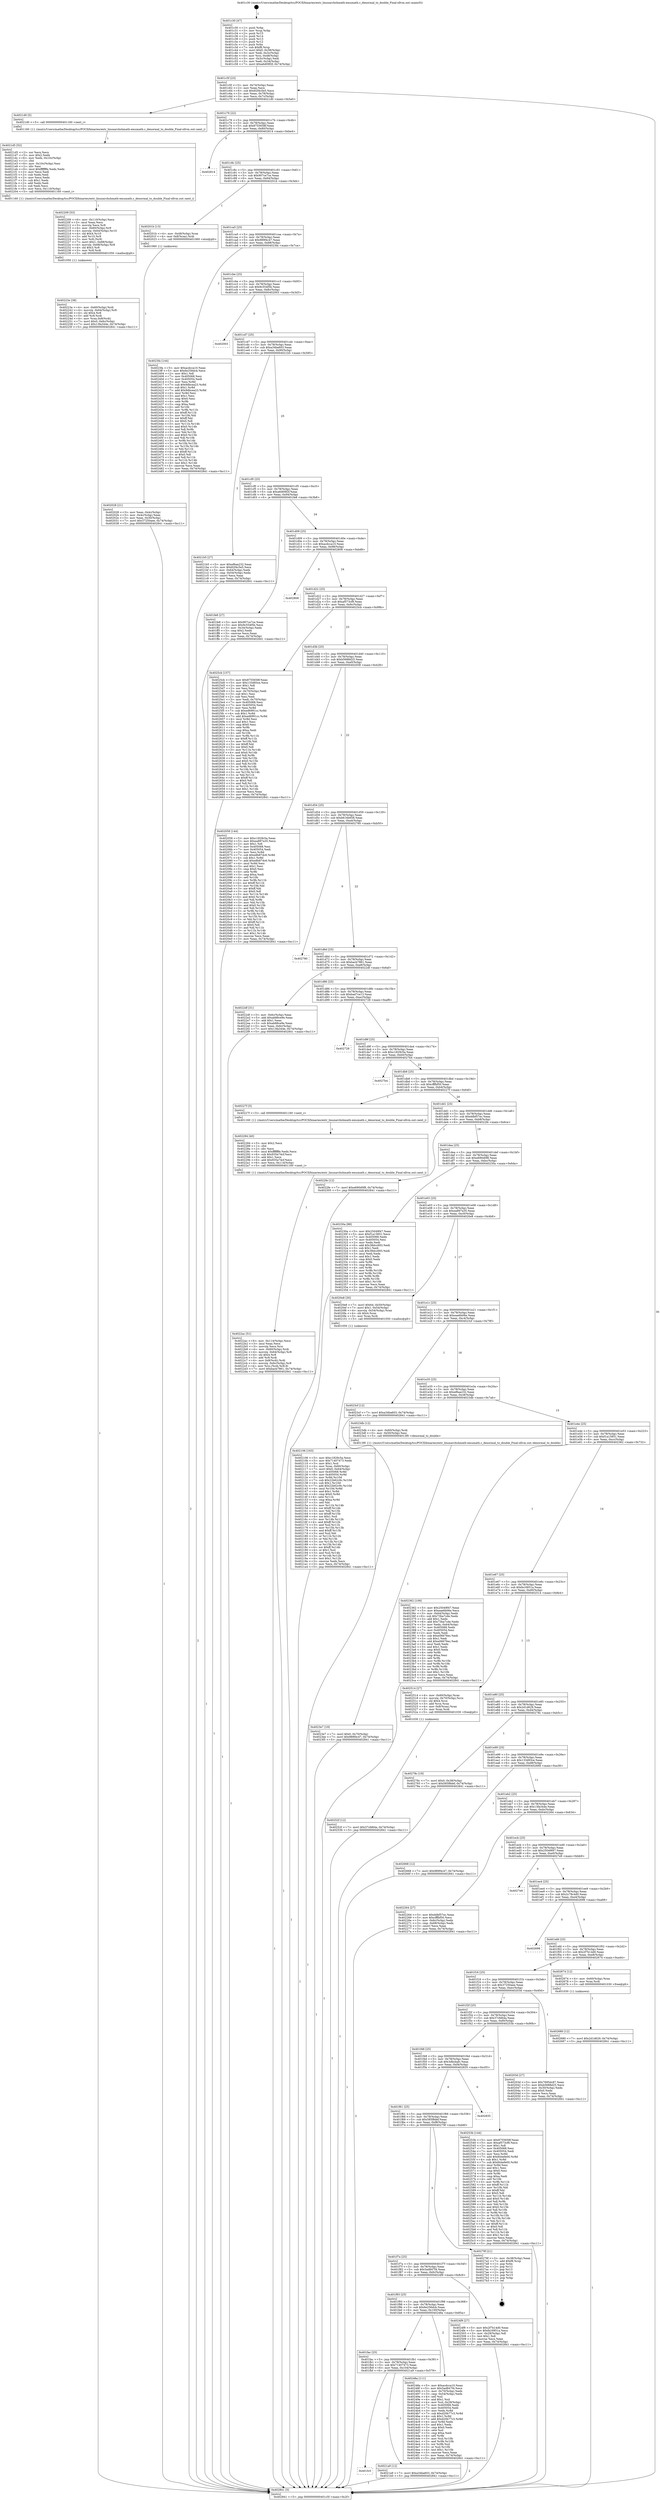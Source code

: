 digraph "0x401c30" {
  label = "0x401c30 (/mnt/c/Users/mathe/Desktop/tcc/POCII/binaries/extr_linuxarchshmath-emumath.c_denormal_to_double_Final-ollvm.out::main(0))"
  labelloc = "t"
  node[shape=record]

  Entry [label="",width=0.3,height=0.3,shape=circle,fillcolor=black,style=filled]
  "0x401c5f" [label="{
     0x401c5f [23]\l
     | [instrs]\l
     &nbsp;&nbsp;0x401c5f \<+3\>: mov -0x74(%rbp),%eax\l
     &nbsp;&nbsp;0x401c62 \<+2\>: mov %eax,%ecx\l
     &nbsp;&nbsp;0x401c64 \<+6\>: sub $0x82f4c5e5,%ecx\l
     &nbsp;&nbsp;0x401c6a \<+3\>: mov %eax,-0x78(%rbp)\l
     &nbsp;&nbsp;0x401c6d \<+3\>: mov %ecx,-0x7c(%rbp)\l
     &nbsp;&nbsp;0x401c70 \<+6\>: je 00000000004021d0 \<main+0x5a0\>\l
  }"]
  "0x4021d0" [label="{
     0x4021d0 [5]\l
     | [instrs]\l
     &nbsp;&nbsp;0x4021d0 \<+5\>: call 0000000000401160 \<next_i\>\l
     | [calls]\l
     &nbsp;&nbsp;0x401160 \{1\} (/mnt/c/Users/mathe/Desktop/tcc/POCII/binaries/extr_linuxarchshmath-emumath.c_denormal_to_double_Final-ollvm.out::next_i)\l
  }"]
  "0x401c76" [label="{
     0x401c76 [22]\l
     | [instrs]\l
     &nbsp;&nbsp;0x401c76 \<+5\>: jmp 0000000000401c7b \<main+0x4b\>\l
     &nbsp;&nbsp;0x401c7b \<+3\>: mov -0x78(%rbp),%eax\l
     &nbsp;&nbsp;0x401c7e \<+5\>: sub $0x8755658f,%eax\l
     &nbsp;&nbsp;0x401c83 \<+3\>: mov %eax,-0x80(%rbp)\l
     &nbsp;&nbsp;0x401c86 \<+6\>: je 0000000000402814 \<main+0xbe4\>\l
  }"]
  Exit [label="",width=0.3,height=0.3,shape=circle,fillcolor=black,style=filled,peripheries=2]
  "0x402814" [label="{
     0x402814\l
  }", style=dashed]
  "0x401c8c" [label="{
     0x401c8c [25]\l
     | [instrs]\l
     &nbsp;&nbsp;0x401c8c \<+5\>: jmp 0000000000401c91 \<main+0x61\>\l
     &nbsp;&nbsp;0x401c91 \<+3\>: mov -0x78(%rbp),%eax\l
     &nbsp;&nbsp;0x401c94 \<+5\>: sub $0x907ce7ce,%eax\l
     &nbsp;&nbsp;0x401c99 \<+6\>: mov %eax,-0x84(%rbp)\l
     &nbsp;&nbsp;0x401c9f \<+6\>: je 000000000040201b \<main+0x3eb\>\l
  }"]
  "0x402680" [label="{
     0x402680 [12]\l
     | [instrs]\l
     &nbsp;&nbsp;0x402680 \<+7\>: movl $0x2d1d629,-0x74(%rbp)\l
     &nbsp;&nbsp;0x402687 \<+5\>: jmp 0000000000402841 \<main+0xc11\>\l
  }"]
  "0x40201b" [label="{
     0x40201b [13]\l
     | [instrs]\l
     &nbsp;&nbsp;0x40201b \<+4\>: mov -0x48(%rbp),%rax\l
     &nbsp;&nbsp;0x40201f \<+4\>: mov 0x8(%rax),%rdi\l
     &nbsp;&nbsp;0x402023 \<+5\>: call 0000000000401060 \<atoi@plt\>\l
     | [calls]\l
     &nbsp;&nbsp;0x401060 \{1\} (unknown)\l
  }"]
  "0x401ca5" [label="{
     0x401ca5 [25]\l
     | [instrs]\l
     &nbsp;&nbsp;0x401ca5 \<+5\>: jmp 0000000000401caa \<main+0x7a\>\l
     &nbsp;&nbsp;0x401caa \<+3\>: mov -0x78(%rbp),%eax\l
     &nbsp;&nbsp;0x401cad \<+5\>: sub $0x989f4c47,%eax\l
     &nbsp;&nbsp;0x401cb2 \<+6\>: mov %eax,-0x88(%rbp)\l
     &nbsp;&nbsp;0x401cb8 \<+6\>: je 00000000004023fa \<main+0x7ca\>\l
  }"]
  "0x40252f" [label="{
     0x40252f [12]\l
     | [instrs]\l
     &nbsp;&nbsp;0x40252f \<+7\>: movl $0x37cfd64a,-0x74(%rbp)\l
     &nbsp;&nbsp;0x402536 \<+5\>: jmp 0000000000402841 \<main+0xc11\>\l
  }"]
  "0x4023fa" [label="{
     0x4023fa [144]\l
     | [instrs]\l
     &nbsp;&nbsp;0x4023fa \<+5\>: mov $0xacdcca10,%eax\l
     &nbsp;&nbsp;0x4023ff \<+5\>: mov $0x6e256dcb,%ecx\l
     &nbsp;&nbsp;0x402404 \<+2\>: mov $0x1,%dl\l
     &nbsp;&nbsp;0x402406 \<+7\>: mov 0x405068,%esi\l
     &nbsp;&nbsp;0x40240d \<+7\>: mov 0x405054,%edi\l
     &nbsp;&nbsp;0x402414 \<+3\>: mov %esi,%r8d\l
     &nbsp;&nbsp;0x402417 \<+7\>: sub $0x9dbcea23,%r8d\l
     &nbsp;&nbsp;0x40241e \<+4\>: sub $0x1,%r8d\l
     &nbsp;&nbsp;0x402422 \<+7\>: add $0x9dbcea23,%r8d\l
     &nbsp;&nbsp;0x402429 \<+4\>: imul %r8d,%esi\l
     &nbsp;&nbsp;0x40242d \<+3\>: and $0x1,%esi\l
     &nbsp;&nbsp;0x402430 \<+3\>: cmp $0x0,%esi\l
     &nbsp;&nbsp;0x402433 \<+4\>: sete %r9b\l
     &nbsp;&nbsp;0x402437 \<+3\>: cmp $0xa,%edi\l
     &nbsp;&nbsp;0x40243a \<+4\>: setl %r10b\l
     &nbsp;&nbsp;0x40243e \<+3\>: mov %r9b,%r11b\l
     &nbsp;&nbsp;0x402441 \<+4\>: xor $0xff,%r11b\l
     &nbsp;&nbsp;0x402445 \<+3\>: mov %r10b,%bl\l
     &nbsp;&nbsp;0x402448 \<+3\>: xor $0xff,%bl\l
     &nbsp;&nbsp;0x40244b \<+3\>: xor $0x0,%dl\l
     &nbsp;&nbsp;0x40244e \<+3\>: mov %r11b,%r14b\l
     &nbsp;&nbsp;0x402451 \<+4\>: and $0x0,%r14b\l
     &nbsp;&nbsp;0x402455 \<+3\>: and %dl,%r9b\l
     &nbsp;&nbsp;0x402458 \<+3\>: mov %bl,%r15b\l
     &nbsp;&nbsp;0x40245b \<+4\>: and $0x0,%r15b\l
     &nbsp;&nbsp;0x40245f \<+3\>: and %dl,%r10b\l
     &nbsp;&nbsp;0x402462 \<+3\>: or %r9b,%r14b\l
     &nbsp;&nbsp;0x402465 \<+3\>: or %r10b,%r15b\l
     &nbsp;&nbsp;0x402468 \<+3\>: xor %r15b,%r14b\l
     &nbsp;&nbsp;0x40246b \<+3\>: or %bl,%r11b\l
     &nbsp;&nbsp;0x40246e \<+4\>: xor $0xff,%r11b\l
     &nbsp;&nbsp;0x402472 \<+3\>: or $0x0,%dl\l
     &nbsp;&nbsp;0x402475 \<+3\>: and %dl,%r11b\l
     &nbsp;&nbsp;0x402478 \<+3\>: or %r11b,%r14b\l
     &nbsp;&nbsp;0x40247b \<+4\>: test $0x1,%r14b\l
     &nbsp;&nbsp;0x40247f \<+3\>: cmovne %ecx,%eax\l
     &nbsp;&nbsp;0x402482 \<+3\>: mov %eax,-0x74(%rbp)\l
     &nbsp;&nbsp;0x402485 \<+5\>: jmp 0000000000402841 \<main+0xc11\>\l
  }"]
  "0x401cbe" [label="{
     0x401cbe [25]\l
     | [instrs]\l
     &nbsp;&nbsp;0x401cbe \<+5\>: jmp 0000000000401cc3 \<main+0x93\>\l
     &nbsp;&nbsp;0x401cc3 \<+3\>: mov -0x78(%rbp),%eax\l
     &nbsp;&nbsp;0x401cc6 \<+5\>: sub $0x9c554f5b,%eax\l
     &nbsp;&nbsp;0x401ccb \<+6\>: mov %eax,-0x8c(%rbp)\l
     &nbsp;&nbsp;0x401cd1 \<+6\>: je 0000000000402003 \<main+0x3d3\>\l
  }"]
  "0x4023e7" [label="{
     0x4023e7 [19]\l
     | [instrs]\l
     &nbsp;&nbsp;0x4023e7 \<+7\>: movl $0x0,-0x70(%rbp)\l
     &nbsp;&nbsp;0x4023ee \<+7\>: movl $0x989f4c47,-0x74(%rbp)\l
     &nbsp;&nbsp;0x4023f5 \<+5\>: jmp 0000000000402841 \<main+0xc11\>\l
  }"]
  "0x402003" [label="{
     0x402003\l
  }", style=dashed]
  "0x401cd7" [label="{
     0x401cd7 [25]\l
     | [instrs]\l
     &nbsp;&nbsp;0x401cd7 \<+5\>: jmp 0000000000401cdc \<main+0xac\>\l
     &nbsp;&nbsp;0x401cdc \<+3\>: mov -0x78(%rbp),%eax\l
     &nbsp;&nbsp;0x401cdf \<+5\>: sub $0xa34ba603,%eax\l
     &nbsp;&nbsp;0x401ce4 \<+6\>: mov %eax,-0x90(%rbp)\l
     &nbsp;&nbsp;0x401cea \<+6\>: je 00000000004021b5 \<main+0x585\>\l
  }"]
  "0x4022ac" [label="{
     0x4022ac [51]\l
     | [instrs]\l
     &nbsp;&nbsp;0x4022ac \<+6\>: mov -0x114(%rbp),%ecx\l
     &nbsp;&nbsp;0x4022b2 \<+3\>: imul %eax,%ecx\l
     &nbsp;&nbsp;0x4022b5 \<+3\>: movslq %ecx,%rsi\l
     &nbsp;&nbsp;0x4022b8 \<+4\>: mov -0x60(%rbp),%rdi\l
     &nbsp;&nbsp;0x4022bc \<+4\>: movslq -0x64(%rbp),%r8\l
     &nbsp;&nbsp;0x4022c0 \<+4\>: shl $0x4,%r8\l
     &nbsp;&nbsp;0x4022c4 \<+3\>: add %r8,%rdi\l
     &nbsp;&nbsp;0x4022c7 \<+4\>: mov 0x8(%rdi),%rdi\l
     &nbsp;&nbsp;0x4022cb \<+4\>: movslq -0x6c(%rbp),%r8\l
     &nbsp;&nbsp;0x4022cf \<+4\>: mov %rsi,(%rdi,%r8,8)\l
     &nbsp;&nbsp;0x4022d3 \<+7\>: movl $0xbacb7861,-0x74(%rbp)\l
     &nbsp;&nbsp;0x4022da \<+5\>: jmp 0000000000402841 \<main+0xc11\>\l
  }"]
  "0x4021b5" [label="{
     0x4021b5 [27]\l
     | [instrs]\l
     &nbsp;&nbsp;0x4021b5 \<+5\>: mov $0xef6aa232,%eax\l
     &nbsp;&nbsp;0x4021ba \<+5\>: mov $0x82f4c5e5,%ecx\l
     &nbsp;&nbsp;0x4021bf \<+3\>: mov -0x64(%rbp),%edx\l
     &nbsp;&nbsp;0x4021c2 \<+3\>: cmp -0x54(%rbp),%edx\l
     &nbsp;&nbsp;0x4021c5 \<+3\>: cmovl %ecx,%eax\l
     &nbsp;&nbsp;0x4021c8 \<+3\>: mov %eax,-0x74(%rbp)\l
     &nbsp;&nbsp;0x4021cb \<+5\>: jmp 0000000000402841 \<main+0xc11\>\l
  }"]
  "0x401cf0" [label="{
     0x401cf0 [25]\l
     | [instrs]\l
     &nbsp;&nbsp;0x401cf0 \<+5\>: jmp 0000000000401cf5 \<main+0xc5\>\l
     &nbsp;&nbsp;0x401cf5 \<+3\>: mov -0x78(%rbp),%eax\l
     &nbsp;&nbsp;0x401cf8 \<+5\>: sub $0xa6d09f2f,%eax\l
     &nbsp;&nbsp;0x401cfd \<+6\>: mov %eax,-0x94(%rbp)\l
     &nbsp;&nbsp;0x401d03 \<+6\>: je 0000000000401fe8 \<main+0x3b8\>\l
  }"]
  "0x402284" [label="{
     0x402284 [40]\l
     | [instrs]\l
     &nbsp;&nbsp;0x402284 \<+5\>: mov $0x2,%ecx\l
     &nbsp;&nbsp;0x402289 \<+1\>: cltd\l
     &nbsp;&nbsp;0x40228a \<+2\>: idiv %ecx\l
     &nbsp;&nbsp;0x40228c \<+6\>: imul $0xfffffffe,%edx,%ecx\l
     &nbsp;&nbsp;0x402292 \<+6\>: sub $0x935a74cf,%ecx\l
     &nbsp;&nbsp;0x402298 \<+3\>: add $0x1,%ecx\l
     &nbsp;&nbsp;0x40229b \<+6\>: add $0x935a74cf,%ecx\l
     &nbsp;&nbsp;0x4022a1 \<+6\>: mov %ecx,-0x114(%rbp)\l
     &nbsp;&nbsp;0x4022a7 \<+5\>: call 0000000000401160 \<next_i\>\l
     | [calls]\l
     &nbsp;&nbsp;0x401160 \{1\} (/mnt/c/Users/mathe/Desktop/tcc/POCII/binaries/extr_linuxarchshmath-emumath.c_denormal_to_double_Final-ollvm.out::next_i)\l
  }"]
  "0x401fe8" [label="{
     0x401fe8 [27]\l
     | [instrs]\l
     &nbsp;&nbsp;0x401fe8 \<+5\>: mov $0x907ce7ce,%eax\l
     &nbsp;&nbsp;0x401fed \<+5\>: mov $0x9c554f5b,%ecx\l
     &nbsp;&nbsp;0x401ff2 \<+3\>: mov -0x34(%rbp),%edx\l
     &nbsp;&nbsp;0x401ff5 \<+3\>: cmp $0x2,%edx\l
     &nbsp;&nbsp;0x401ff8 \<+3\>: cmovne %ecx,%eax\l
     &nbsp;&nbsp;0x401ffb \<+3\>: mov %eax,-0x74(%rbp)\l
     &nbsp;&nbsp;0x401ffe \<+5\>: jmp 0000000000402841 \<main+0xc11\>\l
  }"]
  "0x401d09" [label="{
     0x401d09 [25]\l
     | [instrs]\l
     &nbsp;&nbsp;0x401d09 \<+5\>: jmp 0000000000401d0e \<main+0xde\>\l
     &nbsp;&nbsp;0x401d0e \<+3\>: mov -0x78(%rbp),%eax\l
     &nbsp;&nbsp;0x401d11 \<+5\>: sub $0xacdcca10,%eax\l
     &nbsp;&nbsp;0x401d16 \<+6\>: mov %eax,-0x98(%rbp)\l
     &nbsp;&nbsp;0x401d1c \<+6\>: je 0000000000402808 \<main+0xbd8\>\l
  }"]
  "0x402841" [label="{
     0x402841 [5]\l
     | [instrs]\l
     &nbsp;&nbsp;0x402841 \<+5\>: jmp 0000000000401c5f \<main+0x2f\>\l
  }"]
  "0x401c30" [label="{
     0x401c30 [47]\l
     | [instrs]\l
     &nbsp;&nbsp;0x401c30 \<+1\>: push %rbp\l
     &nbsp;&nbsp;0x401c31 \<+3\>: mov %rsp,%rbp\l
     &nbsp;&nbsp;0x401c34 \<+2\>: push %r15\l
     &nbsp;&nbsp;0x401c36 \<+2\>: push %r14\l
     &nbsp;&nbsp;0x401c38 \<+2\>: push %r13\l
     &nbsp;&nbsp;0x401c3a \<+2\>: push %r12\l
     &nbsp;&nbsp;0x401c3c \<+1\>: push %rbx\l
     &nbsp;&nbsp;0x401c3d \<+7\>: sub $0xf8,%rsp\l
     &nbsp;&nbsp;0x401c44 \<+7\>: movl $0x0,-0x38(%rbp)\l
     &nbsp;&nbsp;0x401c4b \<+3\>: mov %edi,-0x3c(%rbp)\l
     &nbsp;&nbsp;0x401c4e \<+4\>: mov %rsi,-0x48(%rbp)\l
     &nbsp;&nbsp;0x401c52 \<+3\>: mov -0x3c(%rbp),%edi\l
     &nbsp;&nbsp;0x401c55 \<+3\>: mov %edi,-0x34(%rbp)\l
     &nbsp;&nbsp;0x401c58 \<+7\>: movl $0xa6d09f2f,-0x74(%rbp)\l
  }"]
  "0x402028" [label="{
     0x402028 [21]\l
     | [instrs]\l
     &nbsp;&nbsp;0x402028 \<+3\>: mov %eax,-0x4c(%rbp)\l
     &nbsp;&nbsp;0x40202b \<+3\>: mov -0x4c(%rbp),%eax\l
     &nbsp;&nbsp;0x40202e \<+3\>: mov %eax,-0x30(%rbp)\l
     &nbsp;&nbsp;0x402031 \<+7\>: movl $0x37250aee,-0x74(%rbp)\l
     &nbsp;&nbsp;0x402038 \<+5\>: jmp 0000000000402841 \<main+0xc11\>\l
  }"]
  "0x40223e" [label="{
     0x40223e [38]\l
     | [instrs]\l
     &nbsp;&nbsp;0x40223e \<+4\>: mov -0x60(%rbp),%rdi\l
     &nbsp;&nbsp;0x402242 \<+4\>: movslq -0x64(%rbp),%r8\l
     &nbsp;&nbsp;0x402246 \<+4\>: shl $0x4,%r8\l
     &nbsp;&nbsp;0x40224a \<+3\>: add %r8,%rdi\l
     &nbsp;&nbsp;0x40224d \<+4\>: mov %rax,0x8(%rdi)\l
     &nbsp;&nbsp;0x402251 \<+7\>: movl $0x0,-0x6c(%rbp)\l
     &nbsp;&nbsp;0x402258 \<+7\>: movl $0x13fa344e,-0x74(%rbp)\l
     &nbsp;&nbsp;0x40225f \<+5\>: jmp 0000000000402841 \<main+0xc11\>\l
  }"]
  "0x402808" [label="{
     0x402808\l
  }", style=dashed]
  "0x401d22" [label="{
     0x401d22 [25]\l
     | [instrs]\l
     &nbsp;&nbsp;0x401d22 \<+5\>: jmp 0000000000401d27 \<main+0xf7\>\l
     &nbsp;&nbsp;0x401d27 \<+3\>: mov -0x78(%rbp),%eax\l
     &nbsp;&nbsp;0x401d2a \<+5\>: sub $0xaf573cf9,%eax\l
     &nbsp;&nbsp;0x401d2f \<+6\>: mov %eax,-0x9c(%rbp)\l
     &nbsp;&nbsp;0x401d35 \<+6\>: je 00000000004025cb \<main+0x99b\>\l
  }"]
  "0x402209" [label="{
     0x402209 [53]\l
     | [instrs]\l
     &nbsp;&nbsp;0x402209 \<+6\>: mov -0x110(%rbp),%ecx\l
     &nbsp;&nbsp;0x40220f \<+3\>: imul %eax,%ecx\l
     &nbsp;&nbsp;0x402212 \<+3\>: movslq %ecx,%r8\l
     &nbsp;&nbsp;0x402215 \<+4\>: mov -0x60(%rbp),%r9\l
     &nbsp;&nbsp;0x402219 \<+4\>: movslq -0x64(%rbp),%r10\l
     &nbsp;&nbsp;0x40221d \<+4\>: shl $0x4,%r10\l
     &nbsp;&nbsp;0x402221 \<+3\>: add %r10,%r9\l
     &nbsp;&nbsp;0x402224 \<+3\>: mov %r8,(%r9)\l
     &nbsp;&nbsp;0x402227 \<+7\>: movl $0x1,-0x68(%rbp)\l
     &nbsp;&nbsp;0x40222e \<+4\>: movslq -0x68(%rbp),%r8\l
     &nbsp;&nbsp;0x402232 \<+4\>: shl $0x3,%r8\l
     &nbsp;&nbsp;0x402236 \<+3\>: mov %r8,%rdi\l
     &nbsp;&nbsp;0x402239 \<+5\>: call 0000000000401050 \<malloc@plt\>\l
     | [calls]\l
     &nbsp;&nbsp;0x401050 \{1\} (unknown)\l
  }"]
  "0x4025cb" [label="{
     0x4025cb [157]\l
     | [instrs]\l
     &nbsp;&nbsp;0x4025cb \<+5\>: mov $0x8755658f,%eax\l
     &nbsp;&nbsp;0x4025d0 \<+5\>: mov $0x133d93ce,%ecx\l
     &nbsp;&nbsp;0x4025d5 \<+2\>: mov $0x1,%dl\l
     &nbsp;&nbsp;0x4025d7 \<+2\>: xor %esi,%esi\l
     &nbsp;&nbsp;0x4025d9 \<+3\>: mov -0x70(%rbp),%edi\l
     &nbsp;&nbsp;0x4025dc \<+3\>: sub $0x1,%esi\l
     &nbsp;&nbsp;0x4025df \<+2\>: sub %esi,%edi\l
     &nbsp;&nbsp;0x4025e1 \<+3\>: mov %edi,-0x70(%rbp)\l
     &nbsp;&nbsp;0x4025e4 \<+7\>: mov 0x405068,%esi\l
     &nbsp;&nbsp;0x4025eb \<+7\>: mov 0x405054,%edi\l
     &nbsp;&nbsp;0x4025f2 \<+3\>: mov %esi,%r8d\l
     &nbsp;&nbsp;0x4025f5 \<+7\>: sub $0xed6991cc,%r8d\l
     &nbsp;&nbsp;0x4025fc \<+4\>: sub $0x1,%r8d\l
     &nbsp;&nbsp;0x402600 \<+7\>: add $0xed6991cc,%r8d\l
     &nbsp;&nbsp;0x402607 \<+4\>: imul %r8d,%esi\l
     &nbsp;&nbsp;0x40260b \<+3\>: and $0x1,%esi\l
     &nbsp;&nbsp;0x40260e \<+3\>: cmp $0x0,%esi\l
     &nbsp;&nbsp;0x402611 \<+4\>: sete %r9b\l
     &nbsp;&nbsp;0x402615 \<+3\>: cmp $0xa,%edi\l
     &nbsp;&nbsp;0x402618 \<+4\>: setl %r10b\l
     &nbsp;&nbsp;0x40261c \<+3\>: mov %r9b,%r11b\l
     &nbsp;&nbsp;0x40261f \<+4\>: xor $0xff,%r11b\l
     &nbsp;&nbsp;0x402623 \<+3\>: mov %r10b,%bl\l
     &nbsp;&nbsp;0x402626 \<+3\>: xor $0xff,%bl\l
     &nbsp;&nbsp;0x402629 \<+3\>: xor $0x0,%dl\l
     &nbsp;&nbsp;0x40262c \<+3\>: mov %r11b,%r14b\l
     &nbsp;&nbsp;0x40262f \<+4\>: and $0x0,%r14b\l
     &nbsp;&nbsp;0x402633 \<+3\>: and %dl,%r9b\l
     &nbsp;&nbsp;0x402636 \<+3\>: mov %bl,%r15b\l
     &nbsp;&nbsp;0x402639 \<+4\>: and $0x0,%r15b\l
     &nbsp;&nbsp;0x40263d \<+3\>: and %dl,%r10b\l
     &nbsp;&nbsp;0x402640 \<+3\>: or %r9b,%r14b\l
     &nbsp;&nbsp;0x402643 \<+3\>: or %r10b,%r15b\l
     &nbsp;&nbsp;0x402646 \<+3\>: xor %r15b,%r14b\l
     &nbsp;&nbsp;0x402649 \<+3\>: or %bl,%r11b\l
     &nbsp;&nbsp;0x40264c \<+4\>: xor $0xff,%r11b\l
     &nbsp;&nbsp;0x402650 \<+3\>: or $0x0,%dl\l
     &nbsp;&nbsp;0x402653 \<+3\>: and %dl,%r11b\l
     &nbsp;&nbsp;0x402656 \<+3\>: or %r11b,%r14b\l
     &nbsp;&nbsp;0x402659 \<+4\>: test $0x1,%r14b\l
     &nbsp;&nbsp;0x40265d \<+3\>: cmovne %ecx,%eax\l
     &nbsp;&nbsp;0x402660 \<+3\>: mov %eax,-0x74(%rbp)\l
     &nbsp;&nbsp;0x402663 \<+5\>: jmp 0000000000402841 \<main+0xc11\>\l
  }"]
  "0x401d3b" [label="{
     0x401d3b [25]\l
     | [instrs]\l
     &nbsp;&nbsp;0x401d3b \<+5\>: jmp 0000000000401d40 \<main+0x110\>\l
     &nbsp;&nbsp;0x401d40 \<+3\>: mov -0x78(%rbp),%eax\l
     &nbsp;&nbsp;0x401d43 \<+5\>: sub $0xb5688d25,%eax\l
     &nbsp;&nbsp;0x401d48 \<+6\>: mov %eax,-0xa0(%rbp)\l
     &nbsp;&nbsp;0x401d4e \<+6\>: je 0000000000402058 \<main+0x428\>\l
  }"]
  "0x4021d5" [label="{
     0x4021d5 [52]\l
     | [instrs]\l
     &nbsp;&nbsp;0x4021d5 \<+2\>: xor %ecx,%ecx\l
     &nbsp;&nbsp;0x4021d7 \<+5\>: mov $0x2,%edx\l
     &nbsp;&nbsp;0x4021dc \<+6\>: mov %edx,-0x10c(%rbp)\l
     &nbsp;&nbsp;0x4021e2 \<+1\>: cltd\l
     &nbsp;&nbsp;0x4021e3 \<+6\>: mov -0x10c(%rbp),%esi\l
     &nbsp;&nbsp;0x4021e9 \<+2\>: idiv %esi\l
     &nbsp;&nbsp;0x4021eb \<+6\>: imul $0xfffffffe,%edx,%edx\l
     &nbsp;&nbsp;0x4021f1 \<+2\>: mov %ecx,%edi\l
     &nbsp;&nbsp;0x4021f3 \<+2\>: sub %edx,%edi\l
     &nbsp;&nbsp;0x4021f5 \<+2\>: mov %ecx,%edx\l
     &nbsp;&nbsp;0x4021f7 \<+3\>: sub $0x1,%edx\l
     &nbsp;&nbsp;0x4021fa \<+2\>: add %edx,%edi\l
     &nbsp;&nbsp;0x4021fc \<+2\>: sub %edi,%ecx\l
     &nbsp;&nbsp;0x4021fe \<+6\>: mov %ecx,-0x110(%rbp)\l
     &nbsp;&nbsp;0x402204 \<+5\>: call 0000000000401160 \<next_i\>\l
     | [calls]\l
     &nbsp;&nbsp;0x401160 \{1\} (/mnt/c/Users/mathe/Desktop/tcc/POCII/binaries/extr_linuxarchshmath-emumath.c_denormal_to_double_Final-ollvm.out::next_i)\l
  }"]
  "0x402058" [label="{
     0x402058 [144]\l
     | [instrs]\l
     &nbsp;&nbsp;0x402058 \<+5\>: mov $0xc1829c5a,%eax\l
     &nbsp;&nbsp;0x40205d \<+5\>: mov $0xea897a35,%ecx\l
     &nbsp;&nbsp;0x402062 \<+2\>: mov $0x1,%dl\l
     &nbsp;&nbsp;0x402064 \<+7\>: mov 0x405068,%esi\l
     &nbsp;&nbsp;0x40206b \<+7\>: mov 0x405054,%edi\l
     &nbsp;&nbsp;0x402072 \<+3\>: mov %esi,%r8d\l
     &nbsp;&nbsp;0x402075 \<+7\>: sub $0xe8b87dc6,%r8d\l
     &nbsp;&nbsp;0x40207c \<+4\>: sub $0x1,%r8d\l
     &nbsp;&nbsp;0x402080 \<+7\>: add $0xe8b87dc6,%r8d\l
     &nbsp;&nbsp;0x402087 \<+4\>: imul %r8d,%esi\l
     &nbsp;&nbsp;0x40208b \<+3\>: and $0x1,%esi\l
     &nbsp;&nbsp;0x40208e \<+3\>: cmp $0x0,%esi\l
     &nbsp;&nbsp;0x402091 \<+4\>: sete %r9b\l
     &nbsp;&nbsp;0x402095 \<+3\>: cmp $0xa,%edi\l
     &nbsp;&nbsp;0x402098 \<+4\>: setl %r10b\l
     &nbsp;&nbsp;0x40209c \<+3\>: mov %r9b,%r11b\l
     &nbsp;&nbsp;0x40209f \<+4\>: xor $0xff,%r11b\l
     &nbsp;&nbsp;0x4020a3 \<+3\>: mov %r10b,%bl\l
     &nbsp;&nbsp;0x4020a6 \<+3\>: xor $0xff,%bl\l
     &nbsp;&nbsp;0x4020a9 \<+3\>: xor $0x0,%dl\l
     &nbsp;&nbsp;0x4020ac \<+3\>: mov %r11b,%r14b\l
     &nbsp;&nbsp;0x4020af \<+4\>: and $0x0,%r14b\l
     &nbsp;&nbsp;0x4020b3 \<+3\>: and %dl,%r9b\l
     &nbsp;&nbsp;0x4020b6 \<+3\>: mov %bl,%r15b\l
     &nbsp;&nbsp;0x4020b9 \<+4\>: and $0x0,%r15b\l
     &nbsp;&nbsp;0x4020bd \<+3\>: and %dl,%r10b\l
     &nbsp;&nbsp;0x4020c0 \<+3\>: or %r9b,%r14b\l
     &nbsp;&nbsp;0x4020c3 \<+3\>: or %r10b,%r15b\l
     &nbsp;&nbsp;0x4020c6 \<+3\>: xor %r15b,%r14b\l
     &nbsp;&nbsp;0x4020c9 \<+3\>: or %bl,%r11b\l
     &nbsp;&nbsp;0x4020cc \<+4\>: xor $0xff,%r11b\l
     &nbsp;&nbsp;0x4020d0 \<+3\>: or $0x0,%dl\l
     &nbsp;&nbsp;0x4020d3 \<+3\>: and %dl,%r11b\l
     &nbsp;&nbsp;0x4020d6 \<+3\>: or %r11b,%r14b\l
     &nbsp;&nbsp;0x4020d9 \<+4\>: test $0x1,%r14b\l
     &nbsp;&nbsp;0x4020dd \<+3\>: cmovne %ecx,%eax\l
     &nbsp;&nbsp;0x4020e0 \<+3\>: mov %eax,-0x74(%rbp)\l
     &nbsp;&nbsp;0x4020e3 \<+5\>: jmp 0000000000402841 \<main+0xc11\>\l
  }"]
  "0x401d54" [label="{
     0x401d54 [25]\l
     | [instrs]\l
     &nbsp;&nbsp;0x401d54 \<+5\>: jmp 0000000000401d59 \<main+0x129\>\l
     &nbsp;&nbsp;0x401d59 \<+3\>: mov -0x78(%rbp),%eax\l
     &nbsp;&nbsp;0x401d5c \<+5\>: sub $0xb616b658,%eax\l
     &nbsp;&nbsp;0x401d61 \<+6\>: mov %eax,-0xa4(%rbp)\l
     &nbsp;&nbsp;0x401d67 \<+6\>: je 0000000000402780 \<main+0xb50\>\l
  }"]
  "0x401fc5" [label="{
     0x401fc5\l
  }", style=dashed]
  "0x402780" [label="{
     0x402780\l
  }", style=dashed]
  "0x401d6d" [label="{
     0x401d6d [25]\l
     | [instrs]\l
     &nbsp;&nbsp;0x401d6d \<+5\>: jmp 0000000000401d72 \<main+0x142\>\l
     &nbsp;&nbsp;0x401d72 \<+3\>: mov -0x78(%rbp),%eax\l
     &nbsp;&nbsp;0x401d75 \<+5\>: sub $0xbacb7861,%eax\l
     &nbsp;&nbsp;0x401d7a \<+6\>: mov %eax,-0xa8(%rbp)\l
     &nbsp;&nbsp;0x401d80 \<+6\>: je 00000000004022df \<main+0x6af\>\l
  }"]
  "0x4021a9" [label="{
     0x4021a9 [12]\l
     | [instrs]\l
     &nbsp;&nbsp;0x4021a9 \<+7\>: movl $0xa34ba603,-0x74(%rbp)\l
     &nbsp;&nbsp;0x4021b0 \<+5\>: jmp 0000000000402841 \<main+0xc11\>\l
  }"]
  "0x4022df" [label="{
     0x4022df [31]\l
     | [instrs]\l
     &nbsp;&nbsp;0x4022df \<+3\>: mov -0x6c(%rbp),%eax\l
     &nbsp;&nbsp;0x4022e2 \<+5\>: add $0xab88ce9e,%eax\l
     &nbsp;&nbsp;0x4022e7 \<+3\>: add $0x1,%eax\l
     &nbsp;&nbsp;0x4022ea \<+5\>: sub $0xab88ce9e,%eax\l
     &nbsp;&nbsp;0x4022ef \<+3\>: mov %eax,-0x6c(%rbp)\l
     &nbsp;&nbsp;0x4022f2 \<+7\>: movl $0x13fa344e,-0x74(%rbp)\l
     &nbsp;&nbsp;0x4022f9 \<+5\>: jmp 0000000000402841 \<main+0xc11\>\l
  }"]
  "0x401d86" [label="{
     0x401d86 [25]\l
     | [instrs]\l
     &nbsp;&nbsp;0x401d86 \<+5\>: jmp 0000000000401d8b \<main+0x15b\>\l
     &nbsp;&nbsp;0x401d8b \<+3\>: mov -0x78(%rbp),%eax\l
     &nbsp;&nbsp;0x401d8e \<+5\>: sub $0xbad7ce13,%eax\l
     &nbsp;&nbsp;0x401d93 \<+6\>: mov %eax,-0xac(%rbp)\l
     &nbsp;&nbsp;0x401d99 \<+6\>: je 0000000000402728 \<main+0xaf8\>\l
  }"]
  "0x401fac" [label="{
     0x401fac [25]\l
     | [instrs]\l
     &nbsp;&nbsp;0x401fac \<+5\>: jmp 0000000000401fb1 \<main+0x381\>\l
     &nbsp;&nbsp;0x401fb1 \<+3\>: mov -0x78(%rbp),%eax\l
     &nbsp;&nbsp;0x401fb4 \<+5\>: sub $0x71407473,%eax\l
     &nbsp;&nbsp;0x401fb9 \<+6\>: mov %eax,-0x104(%rbp)\l
     &nbsp;&nbsp;0x401fbf \<+6\>: je 00000000004021a9 \<main+0x579\>\l
  }"]
  "0x402728" [label="{
     0x402728\l
  }", style=dashed]
  "0x401d9f" [label="{
     0x401d9f [25]\l
     | [instrs]\l
     &nbsp;&nbsp;0x401d9f \<+5\>: jmp 0000000000401da4 \<main+0x174\>\l
     &nbsp;&nbsp;0x401da4 \<+3\>: mov -0x78(%rbp),%eax\l
     &nbsp;&nbsp;0x401da7 \<+5\>: sub $0xc1829c5a,%eax\l
     &nbsp;&nbsp;0x401dac \<+6\>: mov %eax,-0xb0(%rbp)\l
     &nbsp;&nbsp;0x401db2 \<+6\>: je 00000000004027b4 \<main+0xb84\>\l
  }"]
  "0x40248a" [label="{
     0x40248a [111]\l
     | [instrs]\l
     &nbsp;&nbsp;0x40248a \<+5\>: mov $0xacdcca10,%eax\l
     &nbsp;&nbsp;0x40248f \<+5\>: mov $0x5ad847f4,%ecx\l
     &nbsp;&nbsp;0x402494 \<+3\>: mov -0x70(%rbp),%edx\l
     &nbsp;&nbsp;0x402497 \<+3\>: cmp -0x54(%rbp),%edx\l
     &nbsp;&nbsp;0x40249a \<+4\>: setl %sil\l
     &nbsp;&nbsp;0x40249e \<+4\>: and $0x1,%sil\l
     &nbsp;&nbsp;0x4024a2 \<+4\>: mov %sil,-0x29(%rbp)\l
     &nbsp;&nbsp;0x4024a6 \<+7\>: mov 0x405068,%edx\l
     &nbsp;&nbsp;0x4024ad \<+7\>: mov 0x405054,%edi\l
     &nbsp;&nbsp;0x4024b4 \<+3\>: mov %edx,%r8d\l
     &nbsp;&nbsp;0x4024b7 \<+7\>: sub $0xd20b77c3,%r8d\l
     &nbsp;&nbsp;0x4024be \<+4\>: sub $0x1,%r8d\l
     &nbsp;&nbsp;0x4024c2 \<+7\>: add $0xd20b77c3,%r8d\l
     &nbsp;&nbsp;0x4024c9 \<+4\>: imul %r8d,%edx\l
     &nbsp;&nbsp;0x4024cd \<+3\>: and $0x1,%edx\l
     &nbsp;&nbsp;0x4024d0 \<+3\>: cmp $0x0,%edx\l
     &nbsp;&nbsp;0x4024d3 \<+4\>: sete %sil\l
     &nbsp;&nbsp;0x4024d7 \<+3\>: cmp $0xa,%edi\l
     &nbsp;&nbsp;0x4024da \<+4\>: setl %r9b\l
     &nbsp;&nbsp;0x4024de \<+3\>: mov %sil,%r10b\l
     &nbsp;&nbsp;0x4024e1 \<+3\>: and %r9b,%r10b\l
     &nbsp;&nbsp;0x4024e4 \<+3\>: xor %r9b,%sil\l
     &nbsp;&nbsp;0x4024e7 \<+3\>: or %sil,%r10b\l
     &nbsp;&nbsp;0x4024ea \<+4\>: test $0x1,%r10b\l
     &nbsp;&nbsp;0x4024ee \<+3\>: cmovne %ecx,%eax\l
     &nbsp;&nbsp;0x4024f1 \<+3\>: mov %eax,-0x74(%rbp)\l
     &nbsp;&nbsp;0x4024f4 \<+5\>: jmp 0000000000402841 \<main+0xc11\>\l
  }"]
  "0x4027b4" [label="{
     0x4027b4\l
  }", style=dashed]
  "0x401db8" [label="{
     0x401db8 [25]\l
     | [instrs]\l
     &nbsp;&nbsp;0x401db8 \<+5\>: jmp 0000000000401dbd \<main+0x18d\>\l
     &nbsp;&nbsp;0x401dbd \<+3\>: mov -0x78(%rbp),%eax\l
     &nbsp;&nbsp;0x401dc0 \<+5\>: sub $0xcfffbf50,%eax\l
     &nbsp;&nbsp;0x401dc5 \<+6\>: mov %eax,-0xb4(%rbp)\l
     &nbsp;&nbsp;0x401dcb \<+6\>: je 000000000040227f \<main+0x64f\>\l
  }"]
  "0x401f93" [label="{
     0x401f93 [25]\l
     | [instrs]\l
     &nbsp;&nbsp;0x401f93 \<+5\>: jmp 0000000000401f98 \<main+0x368\>\l
     &nbsp;&nbsp;0x401f98 \<+3\>: mov -0x78(%rbp),%eax\l
     &nbsp;&nbsp;0x401f9b \<+5\>: sub $0x6e256dcb,%eax\l
     &nbsp;&nbsp;0x401fa0 \<+6\>: mov %eax,-0x100(%rbp)\l
     &nbsp;&nbsp;0x401fa6 \<+6\>: je 000000000040248a \<main+0x85a\>\l
  }"]
  "0x40227f" [label="{
     0x40227f [5]\l
     | [instrs]\l
     &nbsp;&nbsp;0x40227f \<+5\>: call 0000000000401160 \<next_i\>\l
     | [calls]\l
     &nbsp;&nbsp;0x401160 \{1\} (/mnt/c/Users/mathe/Desktop/tcc/POCII/binaries/extr_linuxarchshmath-emumath.c_denormal_to_double_Final-ollvm.out::next_i)\l
  }"]
  "0x401dd1" [label="{
     0x401dd1 [25]\l
     | [instrs]\l
     &nbsp;&nbsp;0x401dd1 \<+5\>: jmp 0000000000401dd6 \<main+0x1a6\>\l
     &nbsp;&nbsp;0x401dd6 \<+3\>: mov -0x78(%rbp),%eax\l
     &nbsp;&nbsp;0x401dd9 \<+5\>: sub $0xddbf57ec,%eax\l
     &nbsp;&nbsp;0x401dde \<+6\>: mov %eax,-0xb8(%rbp)\l
     &nbsp;&nbsp;0x401de4 \<+6\>: je 00000000004022fe \<main+0x6ce\>\l
  }"]
  "0x4024f9" [label="{
     0x4024f9 [27]\l
     | [instrs]\l
     &nbsp;&nbsp;0x4024f9 \<+5\>: mov $0x2f7b14d0,%eax\l
     &nbsp;&nbsp;0x4024fe \<+5\>: mov $0xfa16851a,%ecx\l
     &nbsp;&nbsp;0x402503 \<+3\>: mov -0x29(%rbp),%dl\l
     &nbsp;&nbsp;0x402506 \<+3\>: test $0x1,%dl\l
     &nbsp;&nbsp;0x402509 \<+3\>: cmovne %ecx,%eax\l
     &nbsp;&nbsp;0x40250c \<+3\>: mov %eax,-0x74(%rbp)\l
     &nbsp;&nbsp;0x40250f \<+5\>: jmp 0000000000402841 \<main+0xc11\>\l
  }"]
  "0x4022fe" [label="{
     0x4022fe [12]\l
     | [instrs]\l
     &nbsp;&nbsp;0x4022fe \<+7\>: movl $0xe690d0f8,-0x74(%rbp)\l
     &nbsp;&nbsp;0x402305 \<+5\>: jmp 0000000000402841 \<main+0xc11\>\l
  }"]
  "0x401dea" [label="{
     0x401dea [25]\l
     | [instrs]\l
     &nbsp;&nbsp;0x401dea \<+5\>: jmp 0000000000401def \<main+0x1bf\>\l
     &nbsp;&nbsp;0x401def \<+3\>: mov -0x78(%rbp),%eax\l
     &nbsp;&nbsp;0x401df2 \<+5\>: sub $0xe690d0f8,%eax\l
     &nbsp;&nbsp;0x401df7 \<+6\>: mov %eax,-0xbc(%rbp)\l
     &nbsp;&nbsp;0x401dfd \<+6\>: je 000000000040230a \<main+0x6da\>\l
  }"]
  "0x401f7a" [label="{
     0x401f7a [25]\l
     | [instrs]\l
     &nbsp;&nbsp;0x401f7a \<+5\>: jmp 0000000000401f7f \<main+0x34f\>\l
     &nbsp;&nbsp;0x401f7f \<+3\>: mov -0x78(%rbp),%eax\l
     &nbsp;&nbsp;0x401f82 \<+5\>: sub $0x5ad847f4,%eax\l
     &nbsp;&nbsp;0x401f87 \<+6\>: mov %eax,-0xfc(%rbp)\l
     &nbsp;&nbsp;0x401f8d \<+6\>: je 00000000004024f9 \<main+0x8c9\>\l
  }"]
  "0x40230a" [label="{
     0x40230a [88]\l
     | [instrs]\l
     &nbsp;&nbsp;0x40230a \<+5\>: mov $0x25049f47,%eax\l
     &nbsp;&nbsp;0x40230f \<+5\>: mov $0xf1a15851,%ecx\l
     &nbsp;&nbsp;0x402314 \<+7\>: mov 0x405068,%edx\l
     &nbsp;&nbsp;0x40231b \<+7\>: mov 0x405054,%esi\l
     &nbsp;&nbsp;0x402322 \<+2\>: mov %edx,%edi\l
     &nbsp;&nbsp;0x402324 \<+6\>: add $0x38dcc693,%edi\l
     &nbsp;&nbsp;0x40232a \<+3\>: sub $0x1,%edi\l
     &nbsp;&nbsp;0x40232d \<+6\>: sub $0x38dcc693,%edi\l
     &nbsp;&nbsp;0x402333 \<+3\>: imul %edi,%edx\l
     &nbsp;&nbsp;0x402336 \<+3\>: and $0x1,%edx\l
     &nbsp;&nbsp;0x402339 \<+3\>: cmp $0x0,%edx\l
     &nbsp;&nbsp;0x40233c \<+4\>: sete %r8b\l
     &nbsp;&nbsp;0x402340 \<+3\>: cmp $0xa,%esi\l
     &nbsp;&nbsp;0x402343 \<+4\>: setl %r9b\l
     &nbsp;&nbsp;0x402347 \<+3\>: mov %r8b,%r10b\l
     &nbsp;&nbsp;0x40234a \<+3\>: and %r9b,%r10b\l
     &nbsp;&nbsp;0x40234d \<+3\>: xor %r9b,%r8b\l
     &nbsp;&nbsp;0x402350 \<+3\>: or %r8b,%r10b\l
     &nbsp;&nbsp;0x402353 \<+4\>: test $0x1,%r10b\l
     &nbsp;&nbsp;0x402357 \<+3\>: cmovne %ecx,%eax\l
     &nbsp;&nbsp;0x40235a \<+3\>: mov %eax,-0x74(%rbp)\l
     &nbsp;&nbsp;0x40235d \<+5\>: jmp 0000000000402841 \<main+0xc11\>\l
  }"]
  "0x401e03" [label="{
     0x401e03 [25]\l
     | [instrs]\l
     &nbsp;&nbsp;0x401e03 \<+5\>: jmp 0000000000401e08 \<main+0x1d8\>\l
     &nbsp;&nbsp;0x401e08 \<+3\>: mov -0x78(%rbp),%eax\l
     &nbsp;&nbsp;0x401e0b \<+5\>: sub $0xea897a35,%eax\l
     &nbsp;&nbsp;0x401e10 \<+6\>: mov %eax,-0xc0(%rbp)\l
     &nbsp;&nbsp;0x401e16 \<+6\>: je 00000000004020e8 \<main+0x4b8\>\l
  }"]
  "0x40279f" [label="{
     0x40279f [21]\l
     | [instrs]\l
     &nbsp;&nbsp;0x40279f \<+3\>: mov -0x38(%rbp),%eax\l
     &nbsp;&nbsp;0x4027a2 \<+7\>: add $0xf8,%rsp\l
     &nbsp;&nbsp;0x4027a9 \<+1\>: pop %rbx\l
     &nbsp;&nbsp;0x4027aa \<+2\>: pop %r12\l
     &nbsp;&nbsp;0x4027ac \<+2\>: pop %r13\l
     &nbsp;&nbsp;0x4027ae \<+2\>: pop %r14\l
     &nbsp;&nbsp;0x4027b0 \<+2\>: pop %r15\l
     &nbsp;&nbsp;0x4027b2 \<+1\>: pop %rbp\l
     &nbsp;&nbsp;0x4027b3 \<+1\>: ret\l
  }"]
  "0x4020e8" [label="{
     0x4020e8 [30]\l
     | [instrs]\l
     &nbsp;&nbsp;0x4020e8 \<+7\>: movl $0x64,-0x50(%rbp)\l
     &nbsp;&nbsp;0x4020ef \<+7\>: movl $0x1,-0x54(%rbp)\l
     &nbsp;&nbsp;0x4020f6 \<+4\>: movslq -0x54(%rbp),%rax\l
     &nbsp;&nbsp;0x4020fa \<+4\>: shl $0x4,%rax\l
     &nbsp;&nbsp;0x4020fe \<+3\>: mov %rax,%rdi\l
     &nbsp;&nbsp;0x402101 \<+5\>: call 0000000000401050 \<malloc@plt\>\l
     | [calls]\l
     &nbsp;&nbsp;0x401050 \{1\} (unknown)\l
  }"]
  "0x401e1c" [label="{
     0x401e1c [25]\l
     | [instrs]\l
     &nbsp;&nbsp;0x401e1c \<+5\>: jmp 0000000000401e21 \<main+0x1f1\>\l
     &nbsp;&nbsp;0x401e21 \<+3\>: mov -0x78(%rbp),%eax\l
     &nbsp;&nbsp;0x401e24 \<+5\>: sub $0xeae6b06e,%eax\l
     &nbsp;&nbsp;0x401e29 \<+6\>: mov %eax,-0xc4(%rbp)\l
     &nbsp;&nbsp;0x401e2f \<+6\>: je 00000000004023cf \<main+0x79f\>\l
  }"]
  "0x401f61" [label="{
     0x401f61 [25]\l
     | [instrs]\l
     &nbsp;&nbsp;0x401f61 \<+5\>: jmp 0000000000401f66 \<main+0x336\>\l
     &nbsp;&nbsp;0x401f66 \<+3\>: mov -0x78(%rbp),%eax\l
     &nbsp;&nbsp;0x401f69 \<+5\>: sub $0x585f8def,%eax\l
     &nbsp;&nbsp;0x401f6e \<+6\>: mov %eax,-0xf8(%rbp)\l
     &nbsp;&nbsp;0x401f74 \<+6\>: je 000000000040279f \<main+0xb6f\>\l
  }"]
  "0x4023cf" [label="{
     0x4023cf [12]\l
     | [instrs]\l
     &nbsp;&nbsp;0x4023cf \<+7\>: movl $0xa34ba603,-0x74(%rbp)\l
     &nbsp;&nbsp;0x4023d6 \<+5\>: jmp 0000000000402841 \<main+0xc11\>\l
  }"]
  "0x401e35" [label="{
     0x401e35 [25]\l
     | [instrs]\l
     &nbsp;&nbsp;0x401e35 \<+5\>: jmp 0000000000401e3a \<main+0x20a\>\l
     &nbsp;&nbsp;0x401e3a \<+3\>: mov -0x78(%rbp),%eax\l
     &nbsp;&nbsp;0x401e3d \<+5\>: sub $0xef6aa232,%eax\l
     &nbsp;&nbsp;0x401e42 \<+6\>: mov %eax,-0xc8(%rbp)\l
     &nbsp;&nbsp;0x401e48 \<+6\>: je 00000000004023db \<main+0x7ab\>\l
  }"]
  "0x402835" [label="{
     0x402835\l
  }", style=dashed]
  "0x4023db" [label="{
     0x4023db [12]\l
     | [instrs]\l
     &nbsp;&nbsp;0x4023db \<+4\>: mov -0x60(%rbp),%rdi\l
     &nbsp;&nbsp;0x4023df \<+3\>: mov -0x50(%rbp),%esi\l
     &nbsp;&nbsp;0x4023e2 \<+5\>: call 00000000004013f0 \<denormal_to_double\>\l
     | [calls]\l
     &nbsp;&nbsp;0x4013f0 \{1\} (/mnt/c/Users/mathe/Desktop/tcc/POCII/binaries/extr_linuxarchshmath-emumath.c_denormal_to_double_Final-ollvm.out::denormal_to_double)\l
  }"]
  "0x401e4e" [label="{
     0x401e4e [25]\l
     | [instrs]\l
     &nbsp;&nbsp;0x401e4e \<+5\>: jmp 0000000000401e53 \<main+0x223\>\l
     &nbsp;&nbsp;0x401e53 \<+3\>: mov -0x78(%rbp),%eax\l
     &nbsp;&nbsp;0x401e56 \<+5\>: sub $0xf1a15851,%eax\l
     &nbsp;&nbsp;0x401e5b \<+6\>: mov %eax,-0xcc(%rbp)\l
     &nbsp;&nbsp;0x401e61 \<+6\>: je 0000000000402362 \<main+0x732\>\l
  }"]
  "0x401f48" [label="{
     0x401f48 [25]\l
     | [instrs]\l
     &nbsp;&nbsp;0x401f48 \<+5\>: jmp 0000000000401f4d \<main+0x31d\>\l
     &nbsp;&nbsp;0x401f4d \<+3\>: mov -0x78(%rbp),%eax\l
     &nbsp;&nbsp;0x401f50 \<+5\>: sub $0x3dbcbafc,%eax\l
     &nbsp;&nbsp;0x401f55 \<+6\>: mov %eax,-0xf4(%rbp)\l
     &nbsp;&nbsp;0x401f5b \<+6\>: je 0000000000402835 \<main+0xc05\>\l
  }"]
  "0x402362" [label="{
     0x402362 [109]\l
     | [instrs]\l
     &nbsp;&nbsp;0x402362 \<+5\>: mov $0x25049f47,%eax\l
     &nbsp;&nbsp;0x402367 \<+5\>: mov $0xeae6b06e,%ecx\l
     &nbsp;&nbsp;0x40236c \<+3\>: mov -0x64(%rbp),%edx\l
     &nbsp;&nbsp;0x40236f \<+6\>: sub $0x73ba7cde,%edx\l
     &nbsp;&nbsp;0x402375 \<+3\>: add $0x1,%edx\l
     &nbsp;&nbsp;0x402378 \<+6\>: add $0x73ba7cde,%edx\l
     &nbsp;&nbsp;0x40237e \<+3\>: mov %edx,-0x64(%rbp)\l
     &nbsp;&nbsp;0x402381 \<+7\>: mov 0x405068,%edx\l
     &nbsp;&nbsp;0x402388 \<+7\>: mov 0x405054,%esi\l
     &nbsp;&nbsp;0x40238f \<+2\>: mov %edx,%edi\l
     &nbsp;&nbsp;0x402391 \<+6\>: sub $0xe06676ec,%edi\l
     &nbsp;&nbsp;0x402397 \<+3\>: sub $0x1,%edi\l
     &nbsp;&nbsp;0x40239a \<+6\>: add $0xe06676ec,%edi\l
     &nbsp;&nbsp;0x4023a0 \<+3\>: imul %edi,%edx\l
     &nbsp;&nbsp;0x4023a3 \<+3\>: and $0x1,%edx\l
     &nbsp;&nbsp;0x4023a6 \<+3\>: cmp $0x0,%edx\l
     &nbsp;&nbsp;0x4023a9 \<+4\>: sete %r8b\l
     &nbsp;&nbsp;0x4023ad \<+3\>: cmp $0xa,%esi\l
     &nbsp;&nbsp;0x4023b0 \<+4\>: setl %r9b\l
     &nbsp;&nbsp;0x4023b4 \<+3\>: mov %r8b,%r10b\l
     &nbsp;&nbsp;0x4023b7 \<+3\>: and %r9b,%r10b\l
     &nbsp;&nbsp;0x4023ba \<+3\>: xor %r9b,%r8b\l
     &nbsp;&nbsp;0x4023bd \<+3\>: or %r8b,%r10b\l
     &nbsp;&nbsp;0x4023c0 \<+4\>: test $0x1,%r10b\l
     &nbsp;&nbsp;0x4023c4 \<+3\>: cmovne %ecx,%eax\l
     &nbsp;&nbsp;0x4023c7 \<+3\>: mov %eax,-0x74(%rbp)\l
     &nbsp;&nbsp;0x4023ca \<+5\>: jmp 0000000000402841 \<main+0xc11\>\l
  }"]
  "0x401e67" [label="{
     0x401e67 [25]\l
     | [instrs]\l
     &nbsp;&nbsp;0x401e67 \<+5\>: jmp 0000000000401e6c \<main+0x23c\>\l
     &nbsp;&nbsp;0x401e6c \<+3\>: mov -0x78(%rbp),%eax\l
     &nbsp;&nbsp;0x401e6f \<+5\>: sub $0xfa16851a,%eax\l
     &nbsp;&nbsp;0x401e74 \<+6\>: mov %eax,-0xd0(%rbp)\l
     &nbsp;&nbsp;0x401e7a \<+6\>: je 0000000000402514 \<main+0x8e4\>\l
  }"]
  "0x40253b" [label="{
     0x40253b [144]\l
     | [instrs]\l
     &nbsp;&nbsp;0x40253b \<+5\>: mov $0x8755658f,%eax\l
     &nbsp;&nbsp;0x402540 \<+5\>: mov $0xaf573cf9,%ecx\l
     &nbsp;&nbsp;0x402545 \<+2\>: mov $0x1,%dl\l
     &nbsp;&nbsp;0x402547 \<+7\>: mov 0x405068,%esi\l
     &nbsp;&nbsp;0x40254e \<+7\>: mov 0x405054,%edi\l
     &nbsp;&nbsp;0x402555 \<+3\>: mov %esi,%r8d\l
     &nbsp;&nbsp;0x402558 \<+7\>: add $0x844efe00,%r8d\l
     &nbsp;&nbsp;0x40255f \<+4\>: sub $0x1,%r8d\l
     &nbsp;&nbsp;0x402563 \<+7\>: sub $0x844efe00,%r8d\l
     &nbsp;&nbsp;0x40256a \<+4\>: imul %r8d,%esi\l
     &nbsp;&nbsp;0x40256e \<+3\>: and $0x1,%esi\l
     &nbsp;&nbsp;0x402571 \<+3\>: cmp $0x0,%esi\l
     &nbsp;&nbsp;0x402574 \<+4\>: sete %r9b\l
     &nbsp;&nbsp;0x402578 \<+3\>: cmp $0xa,%edi\l
     &nbsp;&nbsp;0x40257b \<+4\>: setl %r10b\l
     &nbsp;&nbsp;0x40257f \<+3\>: mov %r9b,%r11b\l
     &nbsp;&nbsp;0x402582 \<+4\>: xor $0xff,%r11b\l
     &nbsp;&nbsp;0x402586 \<+3\>: mov %r10b,%bl\l
     &nbsp;&nbsp;0x402589 \<+3\>: xor $0xff,%bl\l
     &nbsp;&nbsp;0x40258c \<+3\>: xor $0x0,%dl\l
     &nbsp;&nbsp;0x40258f \<+3\>: mov %r11b,%r14b\l
     &nbsp;&nbsp;0x402592 \<+4\>: and $0x0,%r14b\l
     &nbsp;&nbsp;0x402596 \<+3\>: and %dl,%r9b\l
     &nbsp;&nbsp;0x402599 \<+3\>: mov %bl,%r15b\l
     &nbsp;&nbsp;0x40259c \<+4\>: and $0x0,%r15b\l
     &nbsp;&nbsp;0x4025a0 \<+3\>: and %dl,%r10b\l
     &nbsp;&nbsp;0x4025a3 \<+3\>: or %r9b,%r14b\l
     &nbsp;&nbsp;0x4025a6 \<+3\>: or %r10b,%r15b\l
     &nbsp;&nbsp;0x4025a9 \<+3\>: xor %r15b,%r14b\l
     &nbsp;&nbsp;0x4025ac \<+3\>: or %bl,%r11b\l
     &nbsp;&nbsp;0x4025af \<+4\>: xor $0xff,%r11b\l
     &nbsp;&nbsp;0x4025b3 \<+3\>: or $0x0,%dl\l
     &nbsp;&nbsp;0x4025b6 \<+3\>: and %dl,%r11b\l
     &nbsp;&nbsp;0x4025b9 \<+3\>: or %r11b,%r14b\l
     &nbsp;&nbsp;0x4025bc \<+4\>: test $0x1,%r14b\l
     &nbsp;&nbsp;0x4025c0 \<+3\>: cmovne %ecx,%eax\l
     &nbsp;&nbsp;0x4025c3 \<+3\>: mov %eax,-0x74(%rbp)\l
     &nbsp;&nbsp;0x4025c6 \<+5\>: jmp 0000000000402841 \<main+0xc11\>\l
  }"]
  "0x402514" [label="{
     0x402514 [27]\l
     | [instrs]\l
     &nbsp;&nbsp;0x402514 \<+4\>: mov -0x60(%rbp),%rax\l
     &nbsp;&nbsp;0x402518 \<+4\>: movslq -0x70(%rbp),%rcx\l
     &nbsp;&nbsp;0x40251c \<+4\>: shl $0x4,%rcx\l
     &nbsp;&nbsp;0x402520 \<+3\>: add %rcx,%rax\l
     &nbsp;&nbsp;0x402523 \<+4\>: mov 0x8(%rax),%rax\l
     &nbsp;&nbsp;0x402527 \<+3\>: mov %rax,%rdi\l
     &nbsp;&nbsp;0x40252a \<+5\>: call 0000000000401030 \<free@plt\>\l
     | [calls]\l
     &nbsp;&nbsp;0x401030 \{1\} (unknown)\l
  }"]
  "0x401e80" [label="{
     0x401e80 [25]\l
     | [instrs]\l
     &nbsp;&nbsp;0x401e80 \<+5\>: jmp 0000000000401e85 \<main+0x255\>\l
     &nbsp;&nbsp;0x401e85 \<+3\>: mov -0x78(%rbp),%eax\l
     &nbsp;&nbsp;0x401e88 \<+5\>: sub $0x2d1d629,%eax\l
     &nbsp;&nbsp;0x401e8d \<+6\>: mov %eax,-0xd4(%rbp)\l
     &nbsp;&nbsp;0x401e93 \<+6\>: je 000000000040278c \<main+0xb5c\>\l
  }"]
  "0x402106" [label="{
     0x402106 [163]\l
     | [instrs]\l
     &nbsp;&nbsp;0x402106 \<+5\>: mov $0xc1829c5a,%ecx\l
     &nbsp;&nbsp;0x40210b \<+5\>: mov $0x71407473,%edx\l
     &nbsp;&nbsp;0x402110 \<+3\>: mov $0x1,%sil\l
     &nbsp;&nbsp;0x402113 \<+4\>: mov %rax,-0x60(%rbp)\l
     &nbsp;&nbsp;0x402117 \<+7\>: movl $0x0,-0x64(%rbp)\l
     &nbsp;&nbsp;0x40211e \<+8\>: mov 0x405068,%r8d\l
     &nbsp;&nbsp;0x402126 \<+8\>: mov 0x405054,%r9d\l
     &nbsp;&nbsp;0x40212e \<+3\>: mov %r8d,%r10d\l
     &nbsp;&nbsp;0x402131 \<+7\>: sub $0x22b62c9c,%r10d\l
     &nbsp;&nbsp;0x402138 \<+4\>: sub $0x1,%r10d\l
     &nbsp;&nbsp;0x40213c \<+7\>: add $0x22b62c9c,%r10d\l
     &nbsp;&nbsp;0x402143 \<+4\>: imul %r10d,%r8d\l
     &nbsp;&nbsp;0x402147 \<+4\>: and $0x1,%r8d\l
     &nbsp;&nbsp;0x40214b \<+4\>: cmp $0x0,%r8d\l
     &nbsp;&nbsp;0x40214f \<+4\>: sete %r11b\l
     &nbsp;&nbsp;0x402153 \<+4\>: cmp $0xa,%r9d\l
     &nbsp;&nbsp;0x402157 \<+3\>: setl %bl\l
     &nbsp;&nbsp;0x40215a \<+3\>: mov %r11b,%r14b\l
     &nbsp;&nbsp;0x40215d \<+4\>: xor $0xff,%r14b\l
     &nbsp;&nbsp;0x402161 \<+3\>: mov %bl,%r15b\l
     &nbsp;&nbsp;0x402164 \<+4\>: xor $0xff,%r15b\l
     &nbsp;&nbsp;0x402168 \<+4\>: xor $0x1,%sil\l
     &nbsp;&nbsp;0x40216c \<+3\>: mov %r14b,%r12b\l
     &nbsp;&nbsp;0x40216f \<+4\>: and $0xff,%r12b\l
     &nbsp;&nbsp;0x402173 \<+3\>: and %sil,%r11b\l
     &nbsp;&nbsp;0x402176 \<+3\>: mov %r15b,%r13b\l
     &nbsp;&nbsp;0x402179 \<+4\>: and $0xff,%r13b\l
     &nbsp;&nbsp;0x40217d \<+3\>: and %sil,%bl\l
     &nbsp;&nbsp;0x402180 \<+3\>: or %r11b,%r12b\l
     &nbsp;&nbsp;0x402183 \<+3\>: or %bl,%r13b\l
     &nbsp;&nbsp;0x402186 \<+3\>: xor %r13b,%r12b\l
     &nbsp;&nbsp;0x402189 \<+3\>: or %r15b,%r14b\l
     &nbsp;&nbsp;0x40218c \<+4\>: xor $0xff,%r14b\l
     &nbsp;&nbsp;0x402190 \<+4\>: or $0x1,%sil\l
     &nbsp;&nbsp;0x402194 \<+3\>: and %sil,%r14b\l
     &nbsp;&nbsp;0x402197 \<+3\>: or %r14b,%r12b\l
     &nbsp;&nbsp;0x40219a \<+4\>: test $0x1,%r12b\l
     &nbsp;&nbsp;0x40219e \<+3\>: cmovne %edx,%ecx\l
     &nbsp;&nbsp;0x4021a1 \<+3\>: mov %ecx,-0x74(%rbp)\l
     &nbsp;&nbsp;0x4021a4 \<+5\>: jmp 0000000000402841 \<main+0xc11\>\l
  }"]
  "0x40278c" [label="{
     0x40278c [19]\l
     | [instrs]\l
     &nbsp;&nbsp;0x40278c \<+7\>: movl $0x0,-0x38(%rbp)\l
     &nbsp;&nbsp;0x402793 \<+7\>: movl $0x585f8def,-0x74(%rbp)\l
     &nbsp;&nbsp;0x40279a \<+5\>: jmp 0000000000402841 \<main+0xc11\>\l
  }"]
  "0x401e99" [label="{
     0x401e99 [25]\l
     | [instrs]\l
     &nbsp;&nbsp;0x401e99 \<+5\>: jmp 0000000000401e9e \<main+0x26e\>\l
     &nbsp;&nbsp;0x401e9e \<+3\>: mov -0x78(%rbp),%eax\l
     &nbsp;&nbsp;0x401ea1 \<+5\>: sub $0x133d93ce,%eax\l
     &nbsp;&nbsp;0x401ea6 \<+6\>: mov %eax,-0xd8(%rbp)\l
     &nbsp;&nbsp;0x401eac \<+6\>: je 0000000000402668 \<main+0xa38\>\l
  }"]
  "0x401f2f" [label="{
     0x401f2f [25]\l
     | [instrs]\l
     &nbsp;&nbsp;0x401f2f \<+5\>: jmp 0000000000401f34 \<main+0x304\>\l
     &nbsp;&nbsp;0x401f34 \<+3\>: mov -0x78(%rbp),%eax\l
     &nbsp;&nbsp;0x401f37 \<+5\>: sub $0x37cfd64a,%eax\l
     &nbsp;&nbsp;0x401f3c \<+6\>: mov %eax,-0xf0(%rbp)\l
     &nbsp;&nbsp;0x401f42 \<+6\>: je 000000000040253b \<main+0x90b\>\l
  }"]
  "0x402668" [label="{
     0x402668 [12]\l
     | [instrs]\l
     &nbsp;&nbsp;0x402668 \<+7\>: movl $0x989f4c47,-0x74(%rbp)\l
     &nbsp;&nbsp;0x40266f \<+5\>: jmp 0000000000402841 \<main+0xc11\>\l
  }"]
  "0x401eb2" [label="{
     0x401eb2 [25]\l
     | [instrs]\l
     &nbsp;&nbsp;0x401eb2 \<+5\>: jmp 0000000000401eb7 \<main+0x287\>\l
     &nbsp;&nbsp;0x401eb7 \<+3\>: mov -0x78(%rbp),%eax\l
     &nbsp;&nbsp;0x401eba \<+5\>: sub $0x13fa344e,%eax\l
     &nbsp;&nbsp;0x401ebf \<+6\>: mov %eax,-0xdc(%rbp)\l
     &nbsp;&nbsp;0x401ec5 \<+6\>: je 0000000000402264 \<main+0x634\>\l
  }"]
  "0x40203d" [label="{
     0x40203d [27]\l
     | [instrs]\l
     &nbsp;&nbsp;0x40203d \<+5\>: mov $0x7695dc87,%eax\l
     &nbsp;&nbsp;0x402042 \<+5\>: mov $0xb5688d25,%ecx\l
     &nbsp;&nbsp;0x402047 \<+3\>: mov -0x30(%rbp),%edx\l
     &nbsp;&nbsp;0x40204a \<+3\>: cmp $0x0,%edx\l
     &nbsp;&nbsp;0x40204d \<+3\>: cmove %ecx,%eax\l
     &nbsp;&nbsp;0x402050 \<+3\>: mov %eax,-0x74(%rbp)\l
     &nbsp;&nbsp;0x402053 \<+5\>: jmp 0000000000402841 \<main+0xc11\>\l
  }"]
  "0x402264" [label="{
     0x402264 [27]\l
     | [instrs]\l
     &nbsp;&nbsp;0x402264 \<+5\>: mov $0xddbf57ec,%eax\l
     &nbsp;&nbsp;0x402269 \<+5\>: mov $0xcfffbf50,%ecx\l
     &nbsp;&nbsp;0x40226e \<+3\>: mov -0x6c(%rbp),%edx\l
     &nbsp;&nbsp;0x402271 \<+3\>: cmp -0x68(%rbp),%edx\l
     &nbsp;&nbsp;0x402274 \<+3\>: cmovl %ecx,%eax\l
     &nbsp;&nbsp;0x402277 \<+3\>: mov %eax,-0x74(%rbp)\l
     &nbsp;&nbsp;0x40227a \<+5\>: jmp 0000000000402841 \<main+0xc11\>\l
  }"]
  "0x401ecb" [label="{
     0x401ecb [25]\l
     | [instrs]\l
     &nbsp;&nbsp;0x401ecb \<+5\>: jmp 0000000000401ed0 \<main+0x2a0\>\l
     &nbsp;&nbsp;0x401ed0 \<+3\>: mov -0x78(%rbp),%eax\l
     &nbsp;&nbsp;0x401ed3 \<+5\>: sub $0x25049f47,%eax\l
     &nbsp;&nbsp;0x401ed8 \<+6\>: mov %eax,-0xe0(%rbp)\l
     &nbsp;&nbsp;0x401ede \<+6\>: je 00000000004027e9 \<main+0xbb9\>\l
  }"]
  "0x401f16" [label="{
     0x401f16 [25]\l
     | [instrs]\l
     &nbsp;&nbsp;0x401f16 \<+5\>: jmp 0000000000401f1b \<main+0x2eb\>\l
     &nbsp;&nbsp;0x401f1b \<+3\>: mov -0x78(%rbp),%eax\l
     &nbsp;&nbsp;0x401f1e \<+5\>: sub $0x37250aee,%eax\l
     &nbsp;&nbsp;0x401f23 \<+6\>: mov %eax,-0xec(%rbp)\l
     &nbsp;&nbsp;0x401f29 \<+6\>: je 000000000040203d \<main+0x40d\>\l
  }"]
  "0x4027e9" [label="{
     0x4027e9\l
  }", style=dashed]
  "0x401ee4" [label="{
     0x401ee4 [25]\l
     | [instrs]\l
     &nbsp;&nbsp;0x401ee4 \<+5\>: jmp 0000000000401ee9 \<main+0x2b9\>\l
     &nbsp;&nbsp;0x401ee9 \<+3\>: mov -0x78(%rbp),%eax\l
     &nbsp;&nbsp;0x401eec \<+5\>: sub $0x2c78c4d0,%eax\l
     &nbsp;&nbsp;0x401ef1 \<+6\>: mov %eax,-0xe4(%rbp)\l
     &nbsp;&nbsp;0x401ef7 \<+6\>: je 0000000000402698 \<main+0xa68\>\l
  }"]
  "0x402674" [label="{
     0x402674 [12]\l
     | [instrs]\l
     &nbsp;&nbsp;0x402674 \<+4\>: mov -0x60(%rbp),%rax\l
     &nbsp;&nbsp;0x402678 \<+3\>: mov %rax,%rdi\l
     &nbsp;&nbsp;0x40267b \<+5\>: call 0000000000401030 \<free@plt\>\l
     | [calls]\l
     &nbsp;&nbsp;0x401030 \{1\} (unknown)\l
  }"]
  "0x402698" [label="{
     0x402698\l
  }", style=dashed]
  "0x401efd" [label="{
     0x401efd [25]\l
     | [instrs]\l
     &nbsp;&nbsp;0x401efd \<+5\>: jmp 0000000000401f02 \<main+0x2d2\>\l
     &nbsp;&nbsp;0x401f02 \<+3\>: mov -0x78(%rbp),%eax\l
     &nbsp;&nbsp;0x401f05 \<+5\>: sub $0x2f7b14d0,%eax\l
     &nbsp;&nbsp;0x401f0a \<+6\>: mov %eax,-0xe8(%rbp)\l
     &nbsp;&nbsp;0x401f10 \<+6\>: je 0000000000402674 \<main+0xa44\>\l
  }"]
  Entry -> "0x401c30" [label=" 1"]
  "0x401c5f" -> "0x4021d0" [label=" 1"]
  "0x401c5f" -> "0x401c76" [label=" 30"]
  "0x40279f" -> Exit [label=" 1"]
  "0x401c76" -> "0x402814" [label=" 0"]
  "0x401c76" -> "0x401c8c" [label=" 30"]
  "0x40278c" -> "0x402841" [label=" 1"]
  "0x401c8c" -> "0x40201b" [label=" 1"]
  "0x401c8c" -> "0x401ca5" [label=" 29"]
  "0x402680" -> "0x402841" [label=" 1"]
  "0x401ca5" -> "0x4023fa" [label=" 2"]
  "0x401ca5" -> "0x401cbe" [label=" 27"]
  "0x402674" -> "0x402680" [label=" 1"]
  "0x401cbe" -> "0x402003" [label=" 0"]
  "0x401cbe" -> "0x401cd7" [label=" 27"]
  "0x402668" -> "0x402841" [label=" 1"]
  "0x401cd7" -> "0x4021b5" [label=" 2"]
  "0x401cd7" -> "0x401cf0" [label=" 25"]
  "0x4025cb" -> "0x402841" [label=" 1"]
  "0x401cf0" -> "0x401fe8" [label=" 1"]
  "0x401cf0" -> "0x401d09" [label=" 24"]
  "0x401fe8" -> "0x402841" [label=" 1"]
  "0x401c30" -> "0x401c5f" [label=" 1"]
  "0x402841" -> "0x401c5f" [label=" 30"]
  "0x40201b" -> "0x402028" [label=" 1"]
  "0x402028" -> "0x402841" [label=" 1"]
  "0x40253b" -> "0x402841" [label=" 1"]
  "0x401d09" -> "0x402808" [label=" 0"]
  "0x401d09" -> "0x401d22" [label=" 24"]
  "0x40252f" -> "0x402841" [label=" 1"]
  "0x401d22" -> "0x4025cb" [label=" 1"]
  "0x401d22" -> "0x401d3b" [label=" 23"]
  "0x402514" -> "0x40252f" [label=" 1"]
  "0x401d3b" -> "0x402058" [label=" 1"]
  "0x401d3b" -> "0x401d54" [label=" 22"]
  "0x4024f9" -> "0x402841" [label=" 2"]
  "0x401d54" -> "0x402780" [label=" 0"]
  "0x401d54" -> "0x401d6d" [label=" 22"]
  "0x40248a" -> "0x402841" [label=" 2"]
  "0x401d6d" -> "0x4022df" [label=" 1"]
  "0x401d6d" -> "0x401d86" [label=" 21"]
  "0x4023fa" -> "0x402841" [label=" 2"]
  "0x401d86" -> "0x402728" [label=" 0"]
  "0x401d86" -> "0x401d9f" [label=" 21"]
  "0x4023db" -> "0x4023e7" [label=" 1"]
  "0x401d9f" -> "0x4027b4" [label=" 0"]
  "0x401d9f" -> "0x401db8" [label=" 21"]
  "0x4023cf" -> "0x402841" [label=" 1"]
  "0x401db8" -> "0x40227f" [label=" 1"]
  "0x401db8" -> "0x401dd1" [label=" 20"]
  "0x40230a" -> "0x402841" [label=" 1"]
  "0x401dd1" -> "0x4022fe" [label=" 1"]
  "0x401dd1" -> "0x401dea" [label=" 19"]
  "0x4022fe" -> "0x402841" [label=" 1"]
  "0x401dea" -> "0x40230a" [label=" 1"]
  "0x401dea" -> "0x401e03" [label=" 18"]
  "0x4022ac" -> "0x402841" [label=" 1"]
  "0x401e03" -> "0x4020e8" [label=" 1"]
  "0x401e03" -> "0x401e1c" [label=" 17"]
  "0x402284" -> "0x4022ac" [label=" 1"]
  "0x401e1c" -> "0x4023cf" [label=" 1"]
  "0x401e1c" -> "0x401e35" [label=" 16"]
  "0x402264" -> "0x402841" [label=" 2"]
  "0x401e35" -> "0x4023db" [label=" 1"]
  "0x401e35" -> "0x401e4e" [label=" 15"]
  "0x40223e" -> "0x402841" [label=" 1"]
  "0x401e4e" -> "0x402362" [label=" 1"]
  "0x401e4e" -> "0x401e67" [label=" 14"]
  "0x4021d5" -> "0x402209" [label=" 1"]
  "0x401e67" -> "0x402514" [label=" 1"]
  "0x401e67" -> "0x401e80" [label=" 13"]
  "0x4021d0" -> "0x4021d5" [label=" 1"]
  "0x401e80" -> "0x40278c" [label=" 1"]
  "0x401e80" -> "0x401e99" [label=" 12"]
  "0x4021a9" -> "0x402841" [label=" 1"]
  "0x401e99" -> "0x402668" [label=" 1"]
  "0x401e99" -> "0x401eb2" [label=" 11"]
  "0x401fac" -> "0x401fc5" [label=" 0"]
  "0x401eb2" -> "0x402264" [label=" 2"]
  "0x401eb2" -> "0x401ecb" [label=" 9"]
  "0x401fac" -> "0x4021a9" [label=" 1"]
  "0x401ecb" -> "0x4027e9" [label=" 0"]
  "0x401ecb" -> "0x401ee4" [label=" 9"]
  "0x401f93" -> "0x401fac" [label=" 1"]
  "0x401ee4" -> "0x402698" [label=" 0"]
  "0x401ee4" -> "0x401efd" [label=" 9"]
  "0x401f93" -> "0x40248a" [label=" 2"]
  "0x401efd" -> "0x402674" [label=" 1"]
  "0x401efd" -> "0x401f16" [label=" 8"]
  "0x4023e7" -> "0x402841" [label=" 1"]
  "0x401f16" -> "0x40203d" [label=" 1"]
  "0x401f16" -> "0x401f2f" [label=" 7"]
  "0x40203d" -> "0x402841" [label=" 1"]
  "0x402058" -> "0x402841" [label=" 1"]
  "0x4020e8" -> "0x402106" [label=" 1"]
  "0x402106" -> "0x402841" [label=" 1"]
  "0x4021b5" -> "0x402841" [label=" 2"]
  "0x401f2f" -> "0x40253b" [label=" 1"]
  "0x401f2f" -> "0x401f48" [label=" 6"]
  "0x402209" -> "0x40223e" [label=" 1"]
  "0x401f48" -> "0x402835" [label=" 0"]
  "0x401f48" -> "0x401f61" [label=" 6"]
  "0x40227f" -> "0x402284" [label=" 1"]
  "0x401f61" -> "0x40279f" [label=" 1"]
  "0x401f61" -> "0x401f7a" [label=" 5"]
  "0x4022df" -> "0x402841" [label=" 1"]
  "0x401f7a" -> "0x4024f9" [label=" 2"]
  "0x401f7a" -> "0x401f93" [label=" 3"]
  "0x402362" -> "0x402841" [label=" 1"]
}
